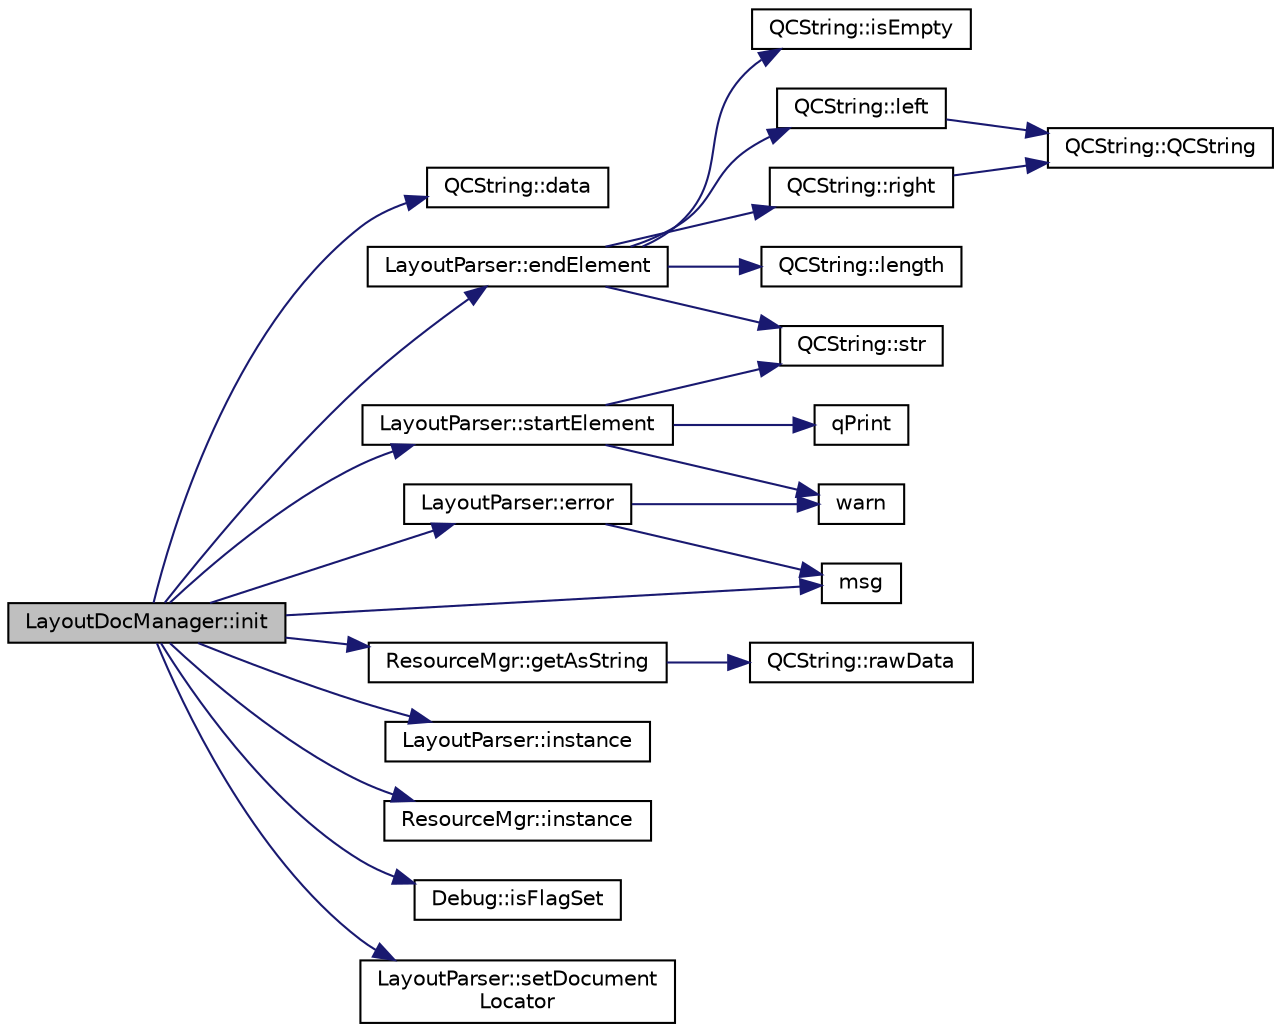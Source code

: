 digraph "LayoutDocManager::init"
{
 // LATEX_PDF_SIZE
  edge [fontname="Helvetica",fontsize="10",labelfontname="Helvetica",labelfontsize="10"];
  node [fontname="Helvetica",fontsize="10",shape=record];
  rankdir="LR";
  Node1 [label="LayoutDocManager::init",height=0.2,width=0.4,color="black", fillcolor="grey75", style="filled", fontcolor="black",tooltip=" "];
  Node1 -> Node2 [color="midnightblue",fontsize="10",style="solid"];
  Node2 [label="QCString::data",height=0.2,width=0.4,color="black", fillcolor="white", style="filled",URL="$classQCString.html#ac3aa3ac1a1c36d3305eba22a2eb0d098",tooltip=" "];
  Node1 -> Node3 [color="midnightblue",fontsize="10",style="solid"];
  Node3 [label="LayoutParser::endElement",height=0.2,width=0.4,color="black", fillcolor="white", style="filled",URL="$classLayoutParser.html#acbe58d70dfdb7b82544b3c6390a3ffa9",tooltip=" "];
  Node3 -> Node4 [color="midnightblue",fontsize="10",style="solid"];
  Node4 [label="QCString::isEmpty",height=0.2,width=0.4,color="black", fillcolor="white", style="filled",URL="$classQCString.html#a621c4090d69ad7d05ef8e5234376c3d8",tooltip=" "];
  Node3 -> Node5 [color="midnightblue",fontsize="10",style="solid"];
  Node5 [label="QCString::left",height=0.2,width=0.4,color="black", fillcolor="white", style="filled",URL="$classQCString.html#aecf8b66312c4e97333219cc344c11a4f",tooltip=" "];
  Node5 -> Node6 [color="midnightblue",fontsize="10",style="solid"];
  Node6 [label="QCString::QCString",height=0.2,width=0.4,color="black", fillcolor="white", style="filled",URL="$classQCString.html#ad691e1087cc03e14e00d1147ae0ecab7",tooltip=" "];
  Node3 -> Node7 [color="midnightblue",fontsize="10",style="solid"];
  Node7 [label="QCString::length",height=0.2,width=0.4,color="black", fillcolor="white", style="filled",URL="$classQCString.html#ac52596733e9110b778019946d73fb268",tooltip=" "];
  Node3 -> Node8 [color="midnightblue",fontsize="10",style="solid"];
  Node8 [label="QCString::right",height=0.2,width=0.4,color="black", fillcolor="white", style="filled",URL="$classQCString.html#a8f4aa5417f6a834f28c7148a1fe262d5",tooltip=" "];
  Node8 -> Node6 [color="midnightblue",fontsize="10",style="solid"];
  Node3 -> Node9 [color="midnightblue",fontsize="10",style="solid"];
  Node9 [label="QCString::str",height=0.2,width=0.4,color="black", fillcolor="white", style="filled",URL="$classQCString.html#a9824b07232eea418ab3b3e7dc3178eec",tooltip=" "];
  Node1 -> Node10 [color="midnightblue",fontsize="10",style="solid"];
  Node10 [label="LayoutParser::error",height=0.2,width=0.4,color="black", fillcolor="white", style="filled",URL="$classLayoutParser.html#a4bec4061de53be8bf8585c227844737d",tooltip=" "];
  Node10 -> Node11 [color="midnightblue",fontsize="10",style="solid"];
  Node11 [label="msg",height=0.2,width=0.4,color="black", fillcolor="white", style="filled",URL="$message_8cpp.html#aba549a028419cd48a3f373037c2c57eb",tooltip=" "];
  Node10 -> Node12 [color="midnightblue",fontsize="10",style="solid"];
  Node12 [label="warn",height=0.2,width=0.4,color="black", fillcolor="white", style="filled",URL="$message_8cpp.html#ab9900b0a7af62acd881e57901b0418a1",tooltip=" "];
  Node1 -> Node13 [color="midnightblue",fontsize="10",style="solid"];
  Node13 [label="ResourceMgr::getAsString",height=0.2,width=0.4,color="black", fillcolor="white", style="filled",URL="$classResourceMgr.html#aa60ef164e79a11cfa31de29221db11aa",tooltip=" "];
  Node13 -> Node14 [color="midnightblue",fontsize="10",style="solid"];
  Node14 [label="QCString::rawData",height=0.2,width=0.4,color="black", fillcolor="white", style="filled",URL="$classQCString.html#a5f5c9dc172d638c8d7b07010d100117a",tooltip=" "];
  Node1 -> Node15 [color="midnightblue",fontsize="10",style="solid"];
  Node15 [label="LayoutParser::instance",height=0.2,width=0.4,color="black", fillcolor="white", style="filled",URL="$classLayoutParser.html#a5da61df895aff91e96876214452c8735",tooltip=" "];
  Node1 -> Node16 [color="midnightblue",fontsize="10",style="solid"];
  Node16 [label="ResourceMgr::instance",height=0.2,width=0.4,color="black", fillcolor="white", style="filled",URL="$classResourceMgr.html#a02fb3176893696eaf659d680c8b08064",tooltip=" "];
  Node1 -> Node17 [color="midnightblue",fontsize="10",style="solid"];
  Node17 [label="Debug::isFlagSet",height=0.2,width=0.4,color="black", fillcolor="white", style="filled",URL="$classDebug.html#a92b0668ebfb43903d82ad112bf6c84e1",tooltip=" "];
  Node1 -> Node11 [color="midnightblue",fontsize="10",style="solid"];
  Node1 -> Node18 [color="midnightblue",fontsize="10",style="solid"];
  Node18 [label="LayoutParser::setDocument\lLocator",height=0.2,width=0.4,color="black", fillcolor="white", style="filled",URL="$classLayoutParser.html#a27bcf121a54f586745ec706921dc955b",tooltip=" "];
  Node1 -> Node19 [color="midnightblue",fontsize="10",style="solid"];
  Node19 [label="LayoutParser::startElement",height=0.2,width=0.4,color="black", fillcolor="white", style="filled",URL="$classLayoutParser.html#aec3d26d68ff653ee286a16533ba98560",tooltip=" "];
  Node19 -> Node20 [color="midnightblue",fontsize="10",style="solid"];
  Node20 [label="qPrint",height=0.2,width=0.4,color="black", fillcolor="white", style="filled",URL="$qcstring_8h.html#a9851ebb5ae2f65b4d2b1d08421edbfd2",tooltip=" "];
  Node19 -> Node9 [color="midnightblue",fontsize="10",style="solid"];
  Node19 -> Node12 [color="midnightblue",fontsize="10",style="solid"];
}
